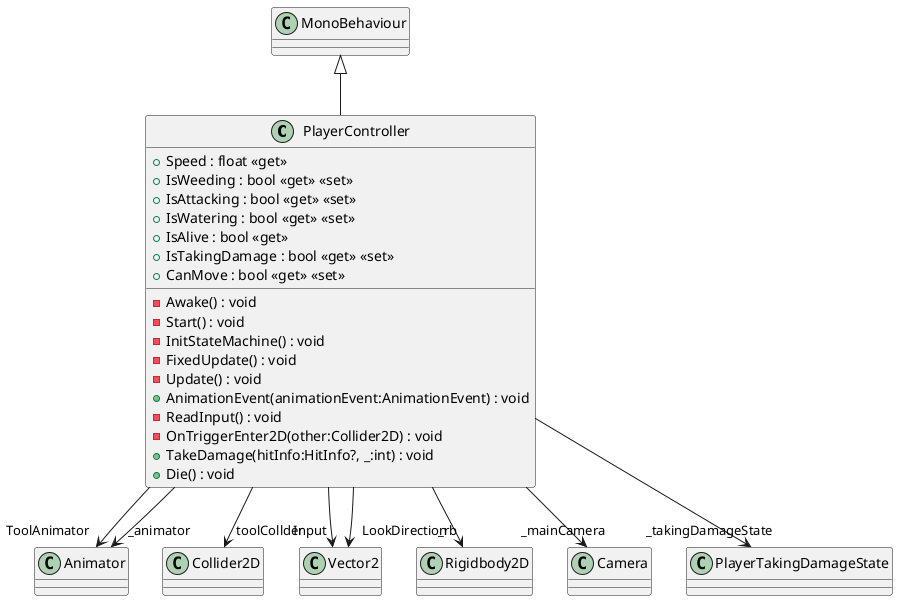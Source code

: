 @startuml
class PlayerController {
    + Speed : float <<get>>
    + IsWeeding : bool <<get>> <<set>>
    + IsAttacking : bool <<get>> <<set>>
    + IsWatering : bool <<get>> <<set>>
    + IsAlive : bool <<get>>
    + IsTakingDamage : bool <<get>> <<set>>
    + CanMove : bool <<get>> <<set>>
    - Awake() : void
    - Start() : void
    - InitStateMachine() : void
    - FixedUpdate() : void
    - Update() : void
    + AnimationEvent(animationEvent:AnimationEvent) : void
    - ReadInput() : void
    - OnTriggerEnter2D(other:Collider2D) : void
    + TakeDamage(hitInfo:HitInfo?, _:int) : void
    + Die() : void
}
MonoBehaviour <|-- PlayerController
PlayerController --> "ToolAnimator" Animator
PlayerController --> "toolCollder" Collider2D
PlayerController --> "Input" Vector2
PlayerController --> "LookDirection" Vector2
PlayerController --> "_animator" Animator
PlayerController --> "_rb" Rigidbody2D
PlayerController --> "_mainCamera" Camera
PlayerController --> "_takingDamageState" PlayerTakingDamageState
@enduml
